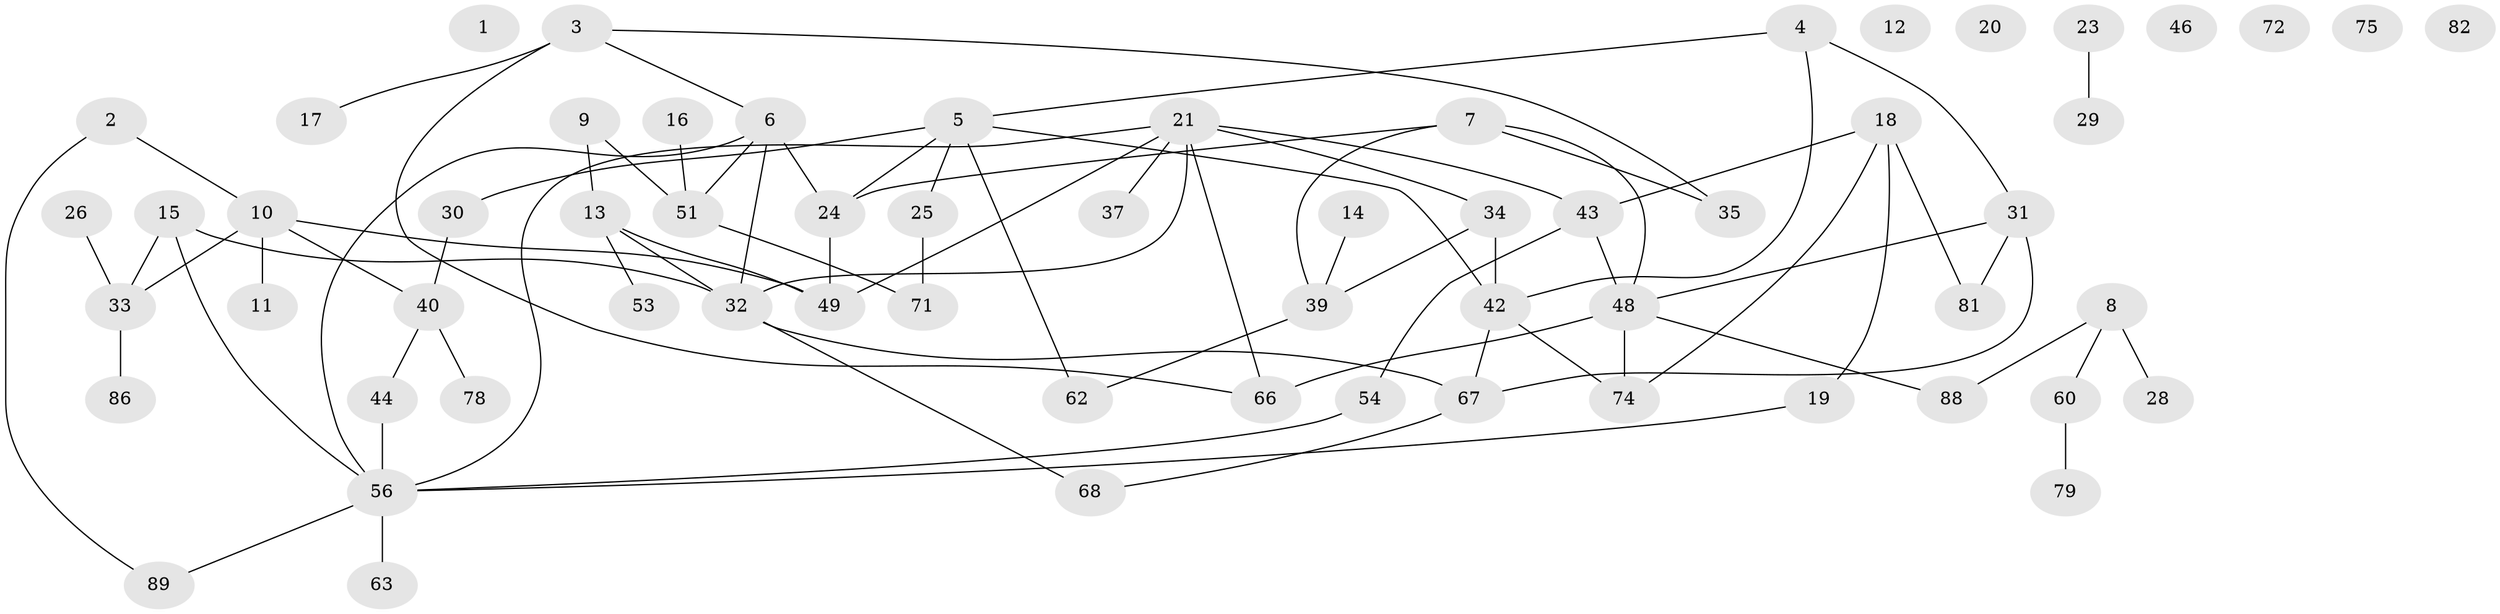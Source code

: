 // Generated by graph-tools (version 1.1) at 2025/23/03/03/25 07:23:25]
// undirected, 63 vertices, 81 edges
graph export_dot {
graph [start="1"]
  node [color=gray90,style=filled];
  1;
  2 [super="+61"];
  3 [super="+22"];
  4;
  5 [super="+94"];
  6 [super="+55"];
  7 [super="+36"];
  8 [super="+84"];
  9;
  10 [super="+77"];
  11;
  12;
  13 [super="+27"];
  14;
  15 [super="+73"];
  16;
  17;
  18 [super="+47"];
  19;
  20 [super="+59"];
  21 [super="+69"];
  23;
  24 [super="+41"];
  25 [super="+80"];
  26;
  28;
  29 [super="+45"];
  30 [super="+70"];
  31 [super="+91"];
  32 [super="+38"];
  33 [super="+76"];
  34 [super="+64"];
  35 [super="+93"];
  37;
  39 [super="+87"];
  40 [super="+50"];
  42 [super="+58"];
  43;
  44;
  46;
  48 [super="+52"];
  49 [super="+90"];
  51 [super="+65"];
  53 [super="+57"];
  54;
  56 [super="+83"];
  60;
  62;
  63;
  66 [super="+92"];
  67 [super="+85"];
  68;
  71;
  72;
  74;
  75;
  78;
  79;
  81;
  82;
  86;
  88;
  89;
  2 -- 89;
  2 -- 10;
  3 -- 17;
  3 -- 66;
  3 -- 6;
  3 -- 35;
  4 -- 5;
  4 -- 42;
  4 -- 31;
  5 -- 25;
  5 -- 62;
  5 -- 24;
  5 -- 30;
  5 -- 42;
  6 -- 24;
  6 -- 51;
  6 -- 56;
  6 -- 32;
  7 -- 24;
  7 -- 48;
  7 -- 39;
  7 -- 35;
  8 -- 88;
  8 -- 28;
  8 -- 60;
  9 -- 51;
  9 -- 13;
  10 -- 11;
  10 -- 33;
  10 -- 40;
  10 -- 49;
  13 -- 53;
  13 -- 32;
  13 -- 49;
  14 -- 39;
  15 -- 56;
  15 -- 33;
  15 -- 32;
  16 -- 51;
  18 -- 19;
  18 -- 43;
  18 -- 74;
  18 -- 81;
  19 -- 56;
  21 -- 37;
  21 -- 34;
  21 -- 32;
  21 -- 49;
  21 -- 56;
  21 -- 43;
  21 -- 66;
  23 -- 29;
  24 -- 49;
  25 -- 71;
  26 -- 33;
  30 -- 40;
  31 -- 48;
  31 -- 81;
  31 -- 67;
  32 -- 68;
  32 -- 67;
  33 -- 86;
  34 -- 42;
  34 -- 39;
  39 -- 62;
  40 -- 78;
  40 -- 44;
  42 -- 74;
  42 -- 67;
  43 -- 54;
  43 -- 48;
  44 -- 56;
  48 -- 66 [weight=2];
  48 -- 88;
  48 -- 74;
  51 -- 71;
  54 -- 56;
  56 -- 89;
  56 -- 63;
  60 -- 79;
  67 -- 68;
}
